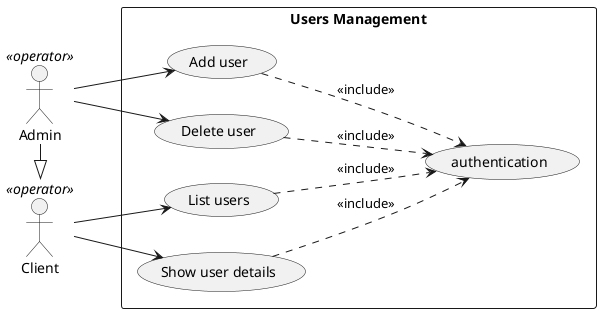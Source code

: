 @startuml

left to right direction

Client    <<operator>> as user
Admin    <<operator>> as admin

rectangle "Users Management" {
  (Add user) as addUser
  (Delete user) as delUser
  (List users) as listUsers
  (Show user details) as showUser
  (authentication) as auth
}

admin --> addUser
admin --> delUser
user --> showUser
user --> listUsers

addUser ..> auth : <<include>>
delUser ..> auth : <<include>>
showUser ..> auth : <<include>>
listUsers ..> auth : <<include>>

admin -|> user

@enduml
